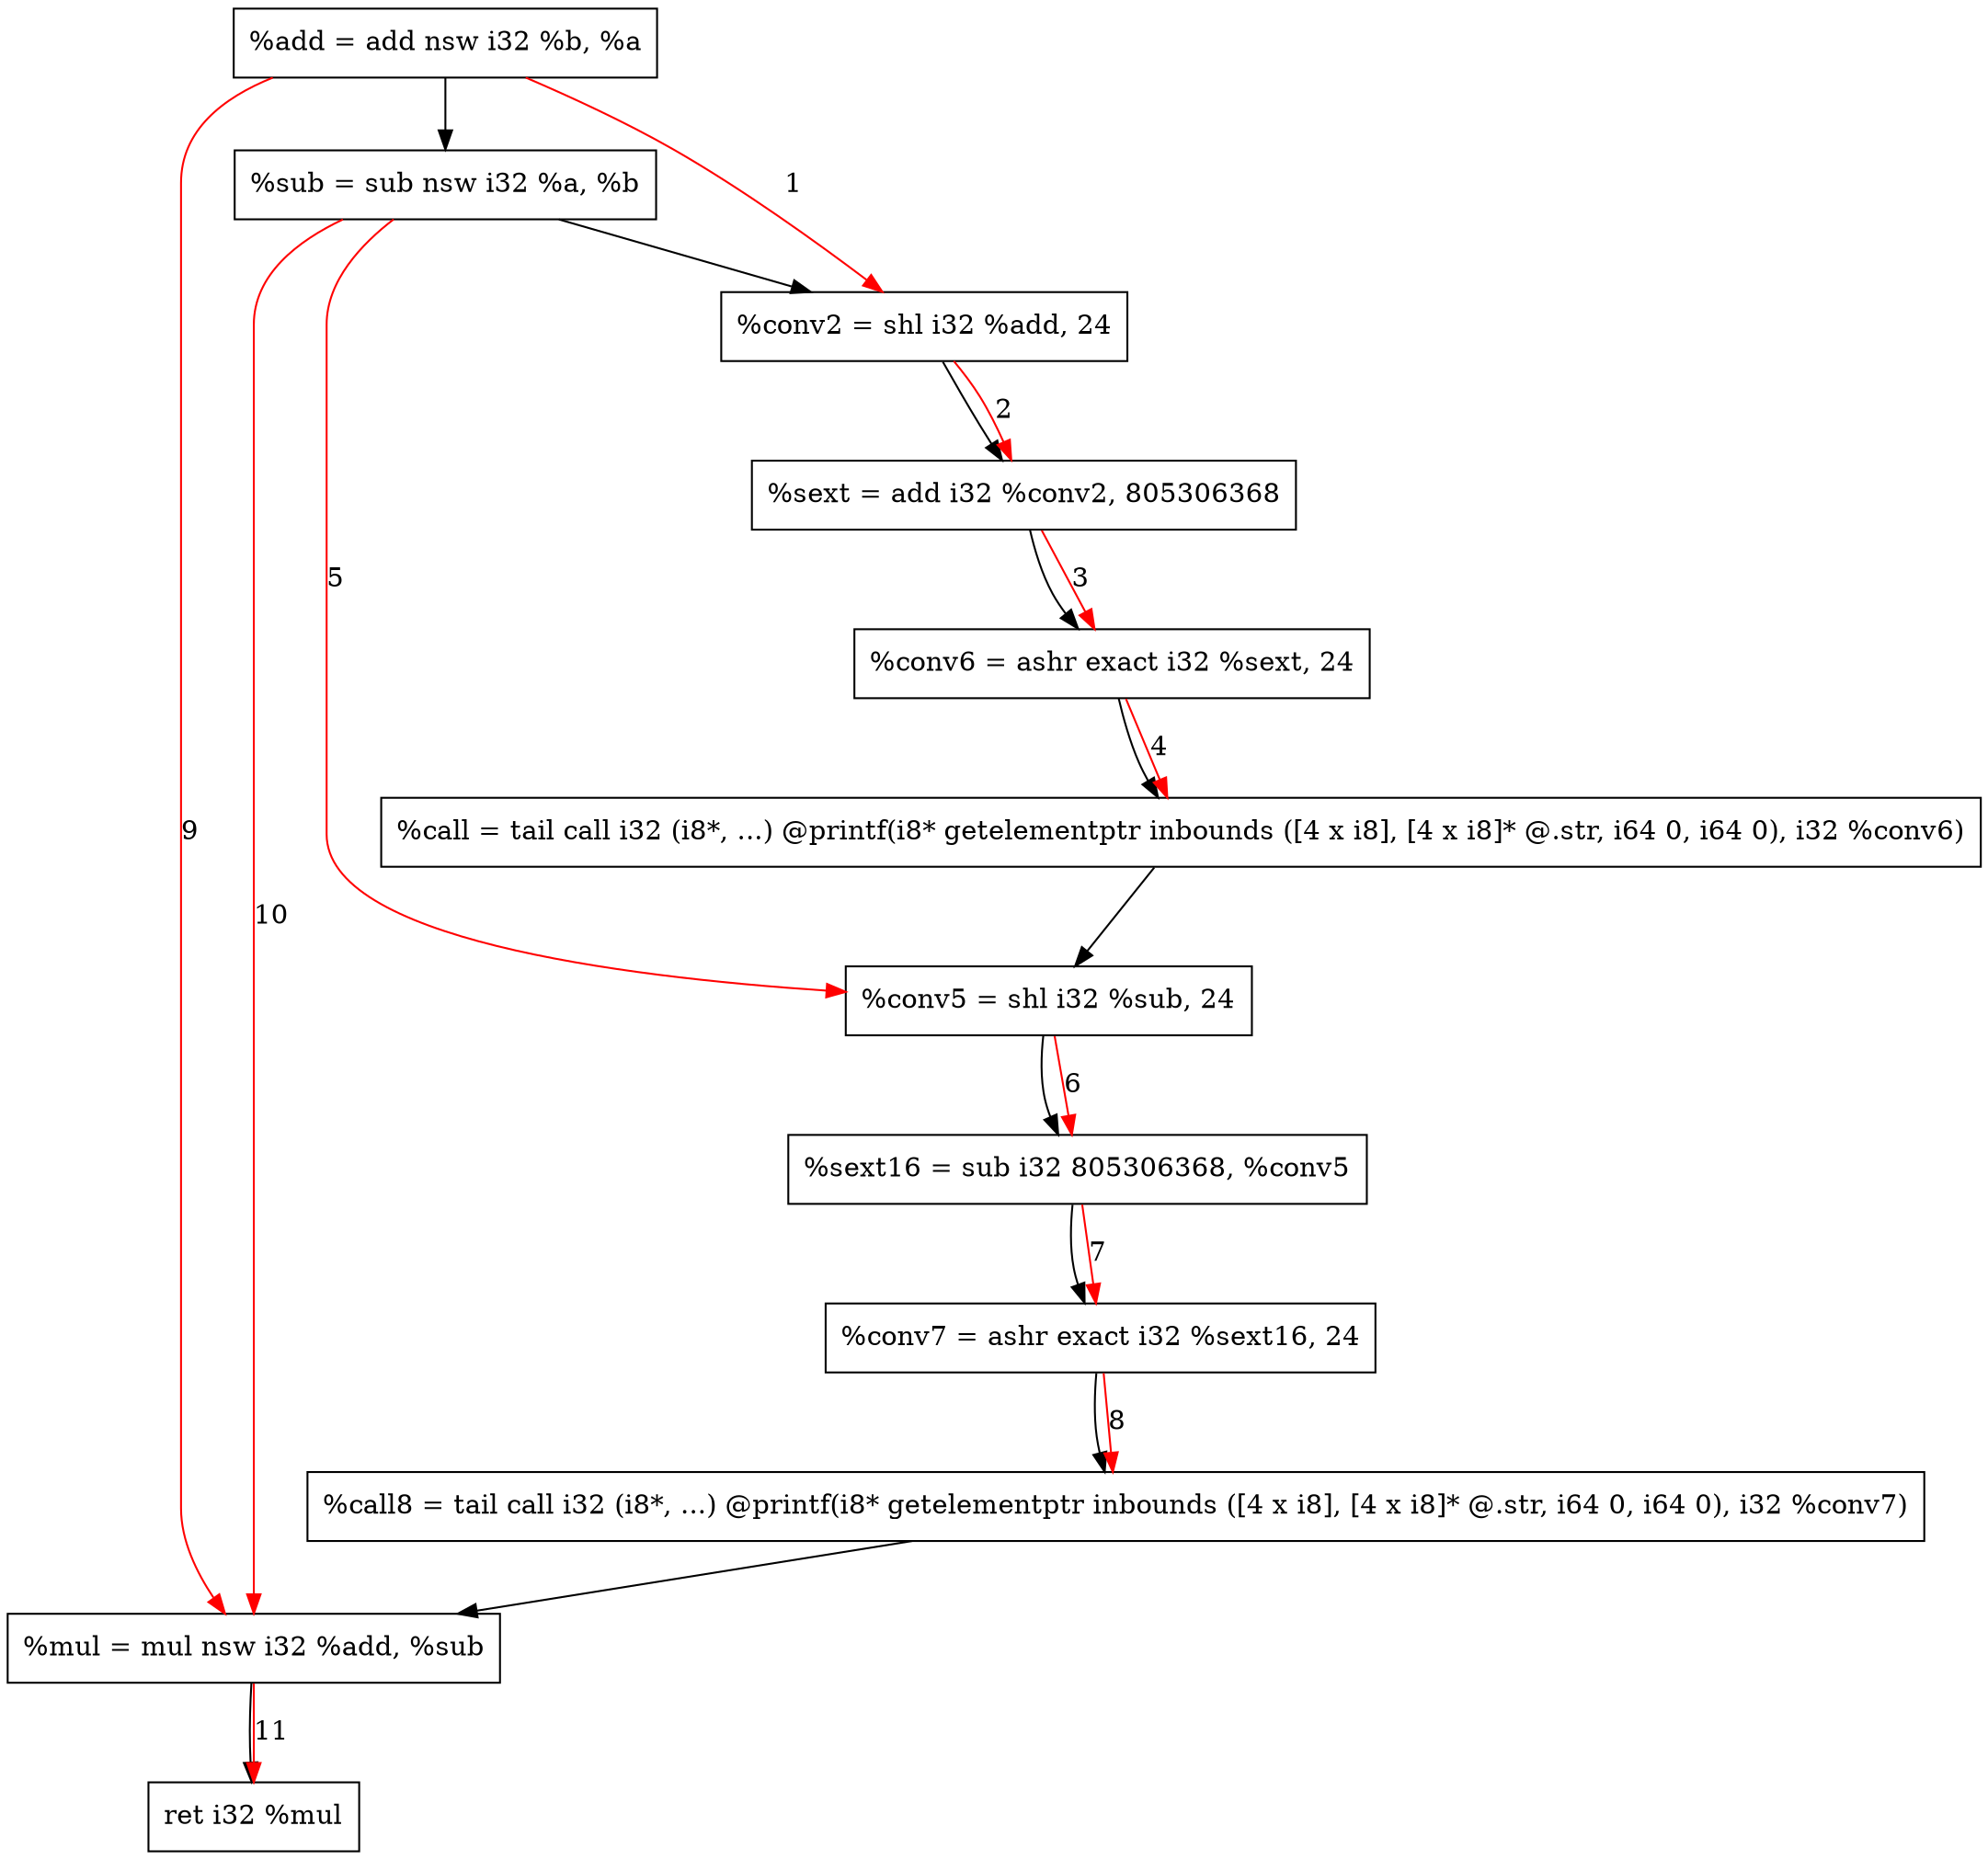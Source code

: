 digraph "CDFG for'func' function" {
	Node0x55e3b4ff2170[shape=record, label="  %add = add nsw i32 %b, %a"]
	Node0x55e3b4ff21e0[shape=record, label="  %sub = sub nsw i32 %a, %b"]
	Node0x55e3b4ff28b0[shape=record, label="  %conv2 = shl i32 %add, 24"]
	Node0x55e3b4ff2970[shape=record, label="  %sext = add i32 %conv2, 805306368"]
	Node0x55e3b4ff2a00[shape=record, label="  %conv6 = ashr exact i32 %sext, 24"]
	Node0x55e3b4ff2db8[shape=record, label="  %call = tail call i32 (i8*, ...) @printf(i8* getelementptr inbounds ([4 x i8], [4 x i8]* @.str, i64 0, i64 0), i32 %conv6)"]
	Node0x55e3b4ff2eb0[shape=record, label="  %conv5 = shl i32 %sub, 24"]
	Node0x55e3b4ff2f40[shape=record, label="  %sext16 = sub i32 805306368, %conv5"]
	Node0x55e3b4ff2fd0[shape=record, label="  %conv7 = ashr exact i32 %sext16, 24"]
	Node0x55e3b4ff3098[shape=record, label="  %call8 = tail call i32 (i8*, ...) @printf(i8* getelementptr inbounds ([4 x i8], [4 x i8]* @.str, i64 0, i64 0), i32 %conv7)"]
	Node0x55e3b4ff3310[shape=record, label="  %mul = mul nsw i32 %add, %sub"]
	Node0x55e3b4ff3388[shape=record, label="  ret i32 %mul"]
	Node0x55e3b4ff2170 -> Node0x55e3b4ff21e0
	Node0x55e3b4ff21e0 -> Node0x55e3b4ff28b0
	Node0x55e3b4ff28b0 -> Node0x55e3b4ff2970
	Node0x55e3b4ff2970 -> Node0x55e3b4ff2a00
	Node0x55e3b4ff2a00 -> Node0x55e3b4ff2db8
	Node0x55e3b4ff2db8 -> Node0x55e3b4ff2eb0
	Node0x55e3b4ff2eb0 -> Node0x55e3b4ff2f40
	Node0x55e3b4ff2f40 -> Node0x55e3b4ff2fd0
	Node0x55e3b4ff2fd0 -> Node0x55e3b4ff3098
	Node0x55e3b4ff3098 -> Node0x55e3b4ff3310
	Node0x55e3b4ff3310 -> Node0x55e3b4ff3388
edge [color=red]
	Node0x55e3b4ff2170 -> Node0x55e3b4ff28b0[label="1"]
	Node0x55e3b4ff28b0 -> Node0x55e3b4ff2970[label="2"]
	Node0x55e3b4ff2970 -> Node0x55e3b4ff2a00[label="3"]
	Node0x55e3b4ff2a00 -> Node0x55e3b4ff2db8[label="4"]
	Node0x55e3b4ff21e0 -> Node0x55e3b4ff2eb0[label="5"]
	Node0x55e3b4ff2eb0 -> Node0x55e3b4ff2f40[label="6"]
	Node0x55e3b4ff2f40 -> Node0x55e3b4ff2fd0[label="7"]
	Node0x55e3b4ff2fd0 -> Node0x55e3b4ff3098[label="8"]
	Node0x55e3b4ff2170 -> Node0x55e3b4ff3310[label="9"]
	Node0x55e3b4ff21e0 -> Node0x55e3b4ff3310[label="10"]
	Node0x55e3b4ff3310 -> Node0x55e3b4ff3388[label="11"]
}
